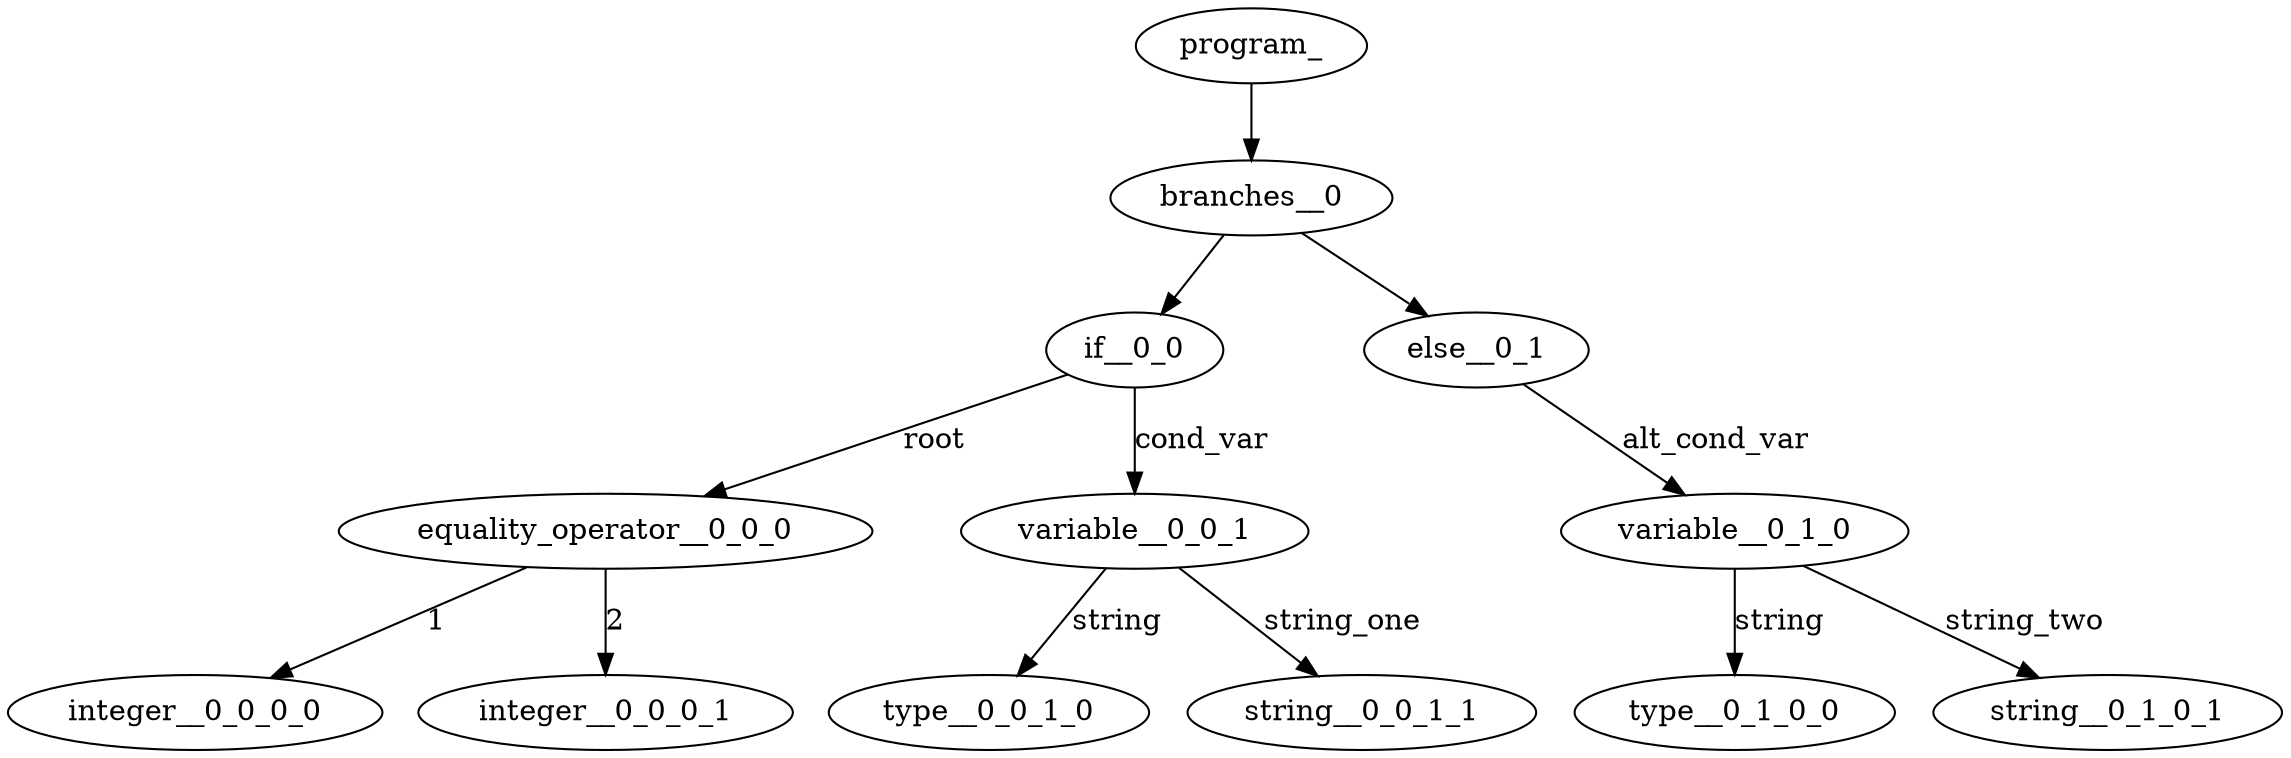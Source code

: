 digraph Program {
program_ -> branches__0;
branches__0 -> if__0_0;
if__0_0 -> equality_operator__0_0_0 [label="root"];
equality_operator__0_0_0 -> integer__0_0_0_0 [label="1"];
equality_operator__0_0_0 -> integer__0_0_0_1 [label="2"];
if__0_0 -> variable__0_0_1 [label="cond_var"];
variable__0_0_1 -> type__0_0_1_0 [label="string"];
variable__0_0_1 -> string__0_0_1_1 [label="string_one"];
branches__0 -> else__0_1;
else__0_1 -> variable__0_1_0 [label="alt_cond_var"];
variable__0_1_0 -> type__0_1_0_0 [label="string"];
variable__0_1_0 -> string__0_1_0_1 [label="string_two"];
}
